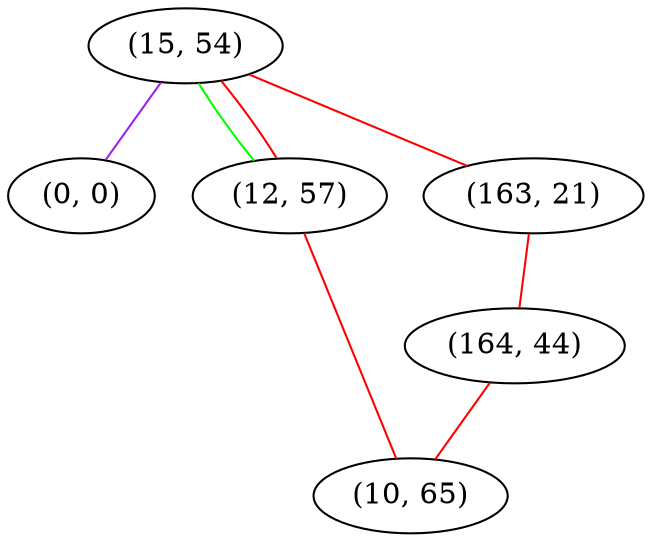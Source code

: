 graph "" {
"(15, 54)";
"(0, 0)";
"(12, 57)";
"(163, 21)";
"(164, 44)";
"(10, 65)";
"(15, 54)" -- "(0, 0)"  [color=purple, key=0, weight=4];
"(15, 54)" -- "(12, 57)"  [color=green, key=0, weight=2];
"(15, 54)" -- "(12, 57)"  [color=red, key=1, weight=1];
"(15, 54)" -- "(163, 21)"  [color=red, key=0, weight=1];
"(12, 57)" -- "(10, 65)"  [color=red, key=0, weight=1];
"(163, 21)" -- "(164, 44)"  [color=red, key=0, weight=1];
"(164, 44)" -- "(10, 65)"  [color=red, key=0, weight=1];
}
